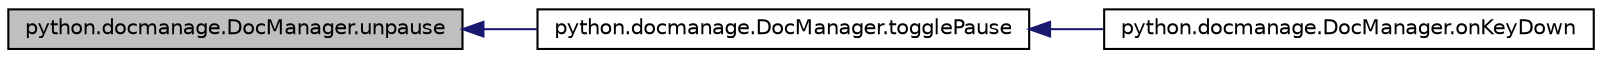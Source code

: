 digraph G
{
  edge [fontname="Helvetica",fontsize="10",labelfontname="Helvetica",labelfontsize="10"];
  node [fontname="Helvetica",fontsize="10",shape=record];
  rankdir="LR";
  Node1 [label="python.docmanage.DocManager.unpause",height=0.2,width=0.4,color="black", fillcolor="grey75", style="filled" fontcolor="black"];
  Node1 -> Node2 [dir="back",color="midnightblue",fontsize="10",style="solid",fontname="Helvetica"];
  Node2 [label="python.docmanage.DocManager.togglePause",height=0.2,width=0.4,color="black", fillcolor="white", style="filled",URL="$classpython_1_1docmanage_1_1_doc_manager.html#adec74ea70e6fa732d9c93e318fc7e566"];
  Node2 -> Node3 [dir="back",color="midnightblue",fontsize="10",style="solid",fontname="Helvetica"];
  Node3 [label="python.docmanage.DocManager.onKeyDown",height=0.2,width=0.4,color="black", fillcolor="white", style="filled",URL="$classpython_1_1docmanage_1_1_doc_manager.html#af8b586506f8117c3c0e46eb33a047dd9"];
}
